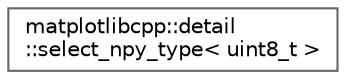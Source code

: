 digraph "Graphical Class Hierarchy"
{
 // LATEX_PDF_SIZE
  bgcolor="transparent";
  edge [fontname=Helvetica,fontsize=10,labelfontname=Helvetica,labelfontsize=10];
  node [fontname=Helvetica,fontsize=10,shape=box,height=0.2,width=0.4];
  rankdir="LR";
  Node0 [id="Node000000",label="matplotlibcpp::detail\l::select_npy_type\< uint8_t \>",height=0.2,width=0.4,color="grey40", fillcolor="white", style="filled",URL="$structmatplotlibcpp_1_1detail_1_1select__npy__type_3_01uint8__t_01_4.html",tooltip=" "];
}
